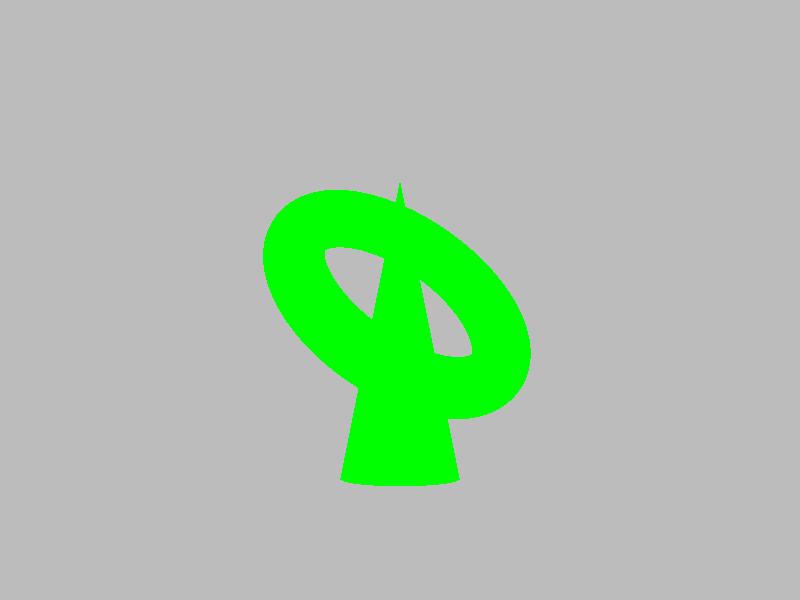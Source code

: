 #include "colors.inc"
camera {
    location <0, .1, -25>
    look_at 0
    angle 30
}
background { color Gray50 } // to make the torus easy to see
light_source { <300, 300, -1000> White }
torus {
    2, 0.5              // major and minor radius
    rotate <-45, -45, 0>      // so we can see it from the top
    pigment { Green }
}

cone {
    <0, 2, 0>, 0  // Center and radius of one end
    <0, -3, 0>, 1.0  // Center and radius of other end
    open  // Removes end caps
    pigment { Green }
}